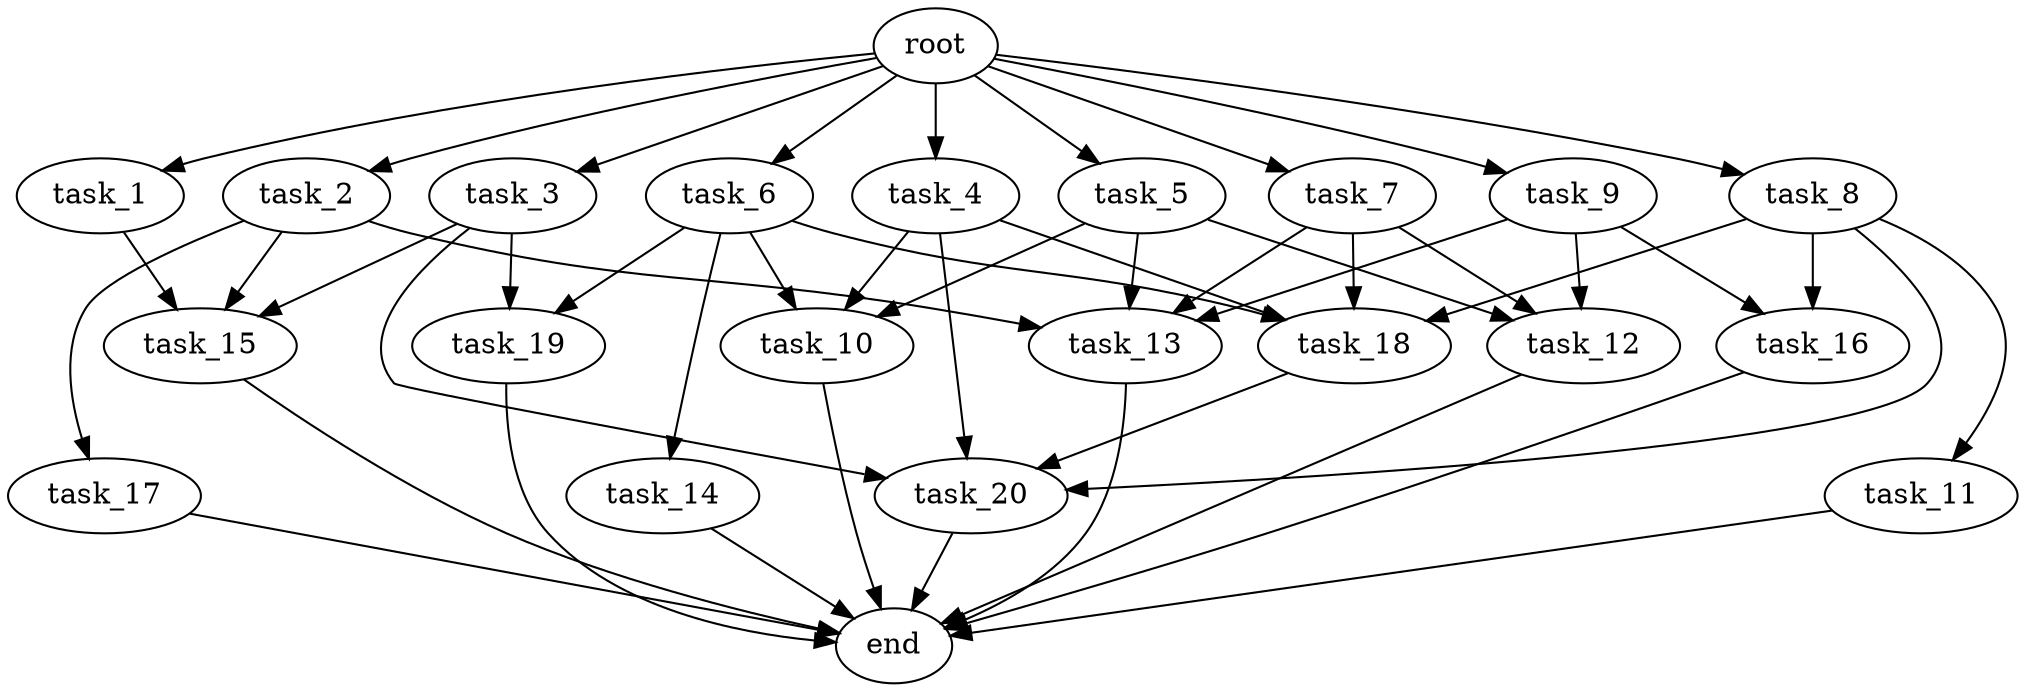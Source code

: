 digraph G {
  root [size="0.000000e+00"];
  task_1 [size="7.642079e+09"];
  task_2 [size="4.306450e+09"];
  task_3 [size="7.258951e+09"];
  task_4 [size="6.084525e+09"];
  task_5 [size="5.631884e+09"];
  task_6 [size="2.140067e+09"];
  task_7 [size="7.657316e+09"];
  task_8 [size="9.261543e+09"];
  task_9 [size="2.541637e+09"];
  task_10 [size="9.616556e+09"];
  task_11 [size="4.475550e+09"];
  task_12 [size="3.971509e+09"];
  task_13 [size="7.263406e+09"];
  task_14 [size="9.829582e+09"];
  task_15 [size="5.958033e+09"];
  task_16 [size="5.176576e+09"];
  task_17 [size="9.934127e+09"];
  task_18 [size="3.019115e+09"];
  task_19 [size="3.004039e+09"];
  task_20 [size="2.219645e+09"];
  end [size="0.000000e+00"];

  root -> task_1 [size="1.000000e-12"];
  root -> task_2 [size="1.000000e-12"];
  root -> task_3 [size="1.000000e-12"];
  root -> task_4 [size="1.000000e-12"];
  root -> task_5 [size="1.000000e-12"];
  root -> task_6 [size="1.000000e-12"];
  root -> task_7 [size="1.000000e-12"];
  root -> task_8 [size="1.000000e-12"];
  root -> task_9 [size="1.000000e-12"];
  task_1 -> task_15 [size="1.986011e+08"];
  task_2 -> task_13 [size="1.815852e+08"];
  task_2 -> task_15 [size="1.986011e+08"];
  task_2 -> task_17 [size="9.934127e+08"];
  task_3 -> task_15 [size="1.986011e+08"];
  task_3 -> task_19 [size="1.502020e+08"];
  task_3 -> task_20 [size="5.549113e+07"];
  task_4 -> task_10 [size="3.205519e+08"];
  task_4 -> task_18 [size="7.547787e+07"];
  task_4 -> task_20 [size="5.549113e+07"];
  task_5 -> task_10 [size="3.205519e+08"];
  task_5 -> task_12 [size="1.323836e+08"];
  task_5 -> task_13 [size="1.815852e+08"];
  task_6 -> task_10 [size="3.205519e+08"];
  task_6 -> task_14 [size="9.829582e+08"];
  task_6 -> task_18 [size="7.547787e+07"];
  task_6 -> task_19 [size="1.502020e+08"];
  task_7 -> task_12 [size="1.323836e+08"];
  task_7 -> task_13 [size="1.815852e+08"];
  task_7 -> task_18 [size="7.547787e+07"];
  task_8 -> task_11 [size="4.475550e+08"];
  task_8 -> task_16 [size="2.588288e+08"];
  task_8 -> task_18 [size="7.547787e+07"];
  task_8 -> task_20 [size="5.549113e+07"];
  task_9 -> task_12 [size="1.323836e+08"];
  task_9 -> task_13 [size="1.815852e+08"];
  task_9 -> task_16 [size="2.588288e+08"];
  task_10 -> end [size="1.000000e-12"];
  task_11 -> end [size="1.000000e-12"];
  task_12 -> end [size="1.000000e-12"];
  task_13 -> end [size="1.000000e-12"];
  task_14 -> end [size="1.000000e-12"];
  task_15 -> end [size="1.000000e-12"];
  task_16 -> end [size="1.000000e-12"];
  task_17 -> end [size="1.000000e-12"];
  task_18 -> task_20 [size="5.549113e+07"];
  task_19 -> end [size="1.000000e-12"];
  task_20 -> end [size="1.000000e-12"];
}
